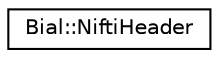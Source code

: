 digraph "Graphical Class Hierarchy"
{
  edge [fontname="Helvetica",fontsize="10",labelfontname="Helvetica",labelfontsize="10"];
  node [fontname="Helvetica",fontsize="10",shape=record];
  rankdir="LR";
  Node1 [label="Bial::NiftiHeader",height=0.2,width=0.4,color="black", fillcolor="white", style="filled",URL="$class_bial_1_1_nifti_header.html",tooltip="Magnetic Resonance Image class. "];
}
